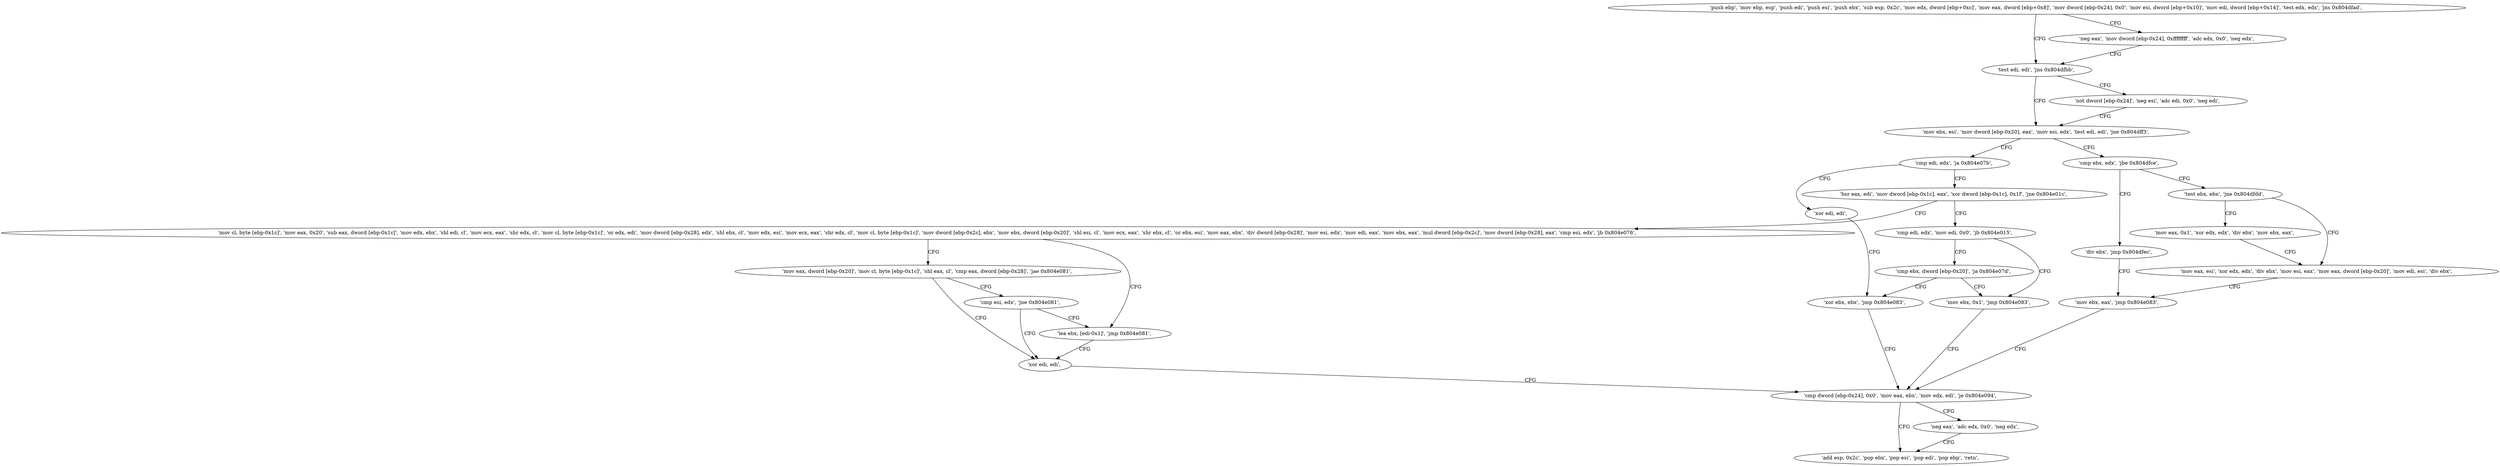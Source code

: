 digraph "func" {
"134537087" [label = "'push ebp', 'mov ebp, esp', 'push edi', 'push esi', 'push ebx', 'sub esp, 0x2c', 'mov edx, dword [ebp+0xc]', 'mov eax, dword [ebp+0x8]', 'mov dword [ebp-0x24], 0x0', 'mov esi, dword [ebp+0x10]', 'mov edi, dword [ebp+0x14]', 'test edx, edx', 'jns 0x804dfad', " ]
"134537133" [label = "'test edi, edi', 'jns 0x804dfbb', " ]
"134537119" [label = "'neg eax', 'mov dword [ebp-0x24], 0xffffffff', 'adc edx, 0x0', 'neg edx', " ]
"134537147" [label = "'mov ebx, esi', 'mov dword [ebp-0x20], eax', 'mov esi, edx', 'test edi, edi', 'jne 0x804dff3', " ]
"134537137" [label = "'not dword [ebp-0x24]', 'neg esi', 'adc edi, 0x0', 'neg edi', " ]
"134537203" [label = "'cmp edi, edx', 'ja 0x804e07b', " ]
"134537158" [label = "'cmp ebx, edx', 'jbe 0x804dfce', " ]
"134537339" [label = "'xor edi, edi', " ]
"134537211" [label = "'bsr eax, edi', 'mov dword [ebp-0x1c], eax', 'xor dword [ebp-0x1c], 0x1f', 'jne 0x804e01c', " ]
"134537166" [label = "'test ebx, ebx', 'jne 0x804dfdd', " ]
"134537162" [label = "'div ebx', 'jmp 0x804dfec', " ]
"134537341" [label = "'xor ebx, ebx', 'jmp 0x804e083', " ]
"134537244" [label = "'mov cl, byte [ebp-0x1c]', 'mov eax, 0x20', 'sub eax, dword [ebp-0x1c]', 'mov edx, ebx', 'shl edi, cl', 'mov ecx, eax', 'shr edx, cl', 'mov cl, byte [ebp-0x1c]', 'or edx, edi', 'mov dword [ebp-0x28], edx', 'shl ebx, cl', 'mov edx, esi', 'mov ecx, eax', 'shr edx, cl', 'mov cl, byte [ebp-0x1c]', 'mov dword [ebp-0x2c], ebx', 'mov ebx, dword [ebp-0x20]', 'shl esi, cl', 'mov ecx, eax', 'shr ebx, cl', 'or ebx, esi', 'mov eax, ebx', 'div dword [ebp-0x28]', 'mov esi, edx', 'mov edi, eax', 'mov ebx, eax', 'mul dword [ebp-0x2c]', 'mov dword [ebp-0x28], eax', 'cmp esi, edx', 'jb 0x804e076', " ]
"134537223" [label = "'cmp edi, edx', 'mov edi, 0x0', 'jb 0x804e015', " ]
"134537181" [label = "'mov eax, esi', 'xor edx, edx', 'div ebx', 'mov esi, eax', 'mov eax, dword [ebp-0x20]', 'mov edi, esi', 'div ebx', " ]
"134537170" [label = "'mov eax, 0x1', 'xor edx, edx', 'div ebx', 'mov ebx, eax', " ]
"134537196" [label = "'mov ebx, eax', 'jmp 0x804e083', " ]
"134537347" [label = "'cmp dword [ebp-0x24], 0x0', 'mov eax, ebx', 'mov edx, edi', 'je 0x804e094', " ]
"134537364" [label = "'add esp, 0x2c', 'pop ebx', 'pop esi', 'pop edi', 'pop ebp', 'retn', " ]
"134537357" [label = "'neg eax', 'adc edx, 0x0', 'neg edx', " ]
"134537334" [label = "'lea ebx, [edi-0x1]', 'jmp 0x804e081', " ]
"134537317" [label = "'mov eax, dword [ebp-0x20]', 'mov cl, byte [ebp-0x1c]', 'shl eax, cl', 'cmp eax, dword [ebp-0x28]', 'jae 0x804e081', " ]
"134537237" [label = "'mov ebx, 0x1', 'jmp 0x804e083', " ]
"134537232" [label = "'cmp ebx, dword [ebp-0x20]', 'ja 0x804e07d', " ]
"134537345" [label = "'xor edi, edi', " ]
"134537330" [label = "'cmp esi, edx', 'jne 0x804e081', " ]
"134537087" -> "134537133" [ label = "CFG" ]
"134537087" -> "134537119" [ label = "CFG" ]
"134537133" -> "134537147" [ label = "CFG" ]
"134537133" -> "134537137" [ label = "CFG" ]
"134537119" -> "134537133" [ label = "CFG" ]
"134537147" -> "134537203" [ label = "CFG" ]
"134537147" -> "134537158" [ label = "CFG" ]
"134537137" -> "134537147" [ label = "CFG" ]
"134537203" -> "134537339" [ label = "CFG" ]
"134537203" -> "134537211" [ label = "CFG" ]
"134537158" -> "134537166" [ label = "CFG" ]
"134537158" -> "134537162" [ label = "CFG" ]
"134537339" -> "134537341" [ label = "CFG" ]
"134537211" -> "134537244" [ label = "CFG" ]
"134537211" -> "134537223" [ label = "CFG" ]
"134537166" -> "134537181" [ label = "CFG" ]
"134537166" -> "134537170" [ label = "CFG" ]
"134537162" -> "134537196" [ label = "CFG" ]
"134537341" -> "134537347" [ label = "CFG" ]
"134537244" -> "134537334" [ label = "CFG" ]
"134537244" -> "134537317" [ label = "CFG" ]
"134537223" -> "134537237" [ label = "CFG" ]
"134537223" -> "134537232" [ label = "CFG" ]
"134537181" -> "134537196" [ label = "CFG" ]
"134537170" -> "134537181" [ label = "CFG" ]
"134537196" -> "134537347" [ label = "CFG" ]
"134537347" -> "134537364" [ label = "CFG" ]
"134537347" -> "134537357" [ label = "CFG" ]
"134537357" -> "134537364" [ label = "CFG" ]
"134537334" -> "134537345" [ label = "CFG" ]
"134537317" -> "134537345" [ label = "CFG" ]
"134537317" -> "134537330" [ label = "CFG" ]
"134537237" -> "134537347" [ label = "CFG" ]
"134537232" -> "134537341" [ label = "CFG" ]
"134537232" -> "134537237" [ label = "CFG" ]
"134537345" -> "134537347" [ label = "CFG" ]
"134537330" -> "134537345" [ label = "CFG" ]
"134537330" -> "134537334" [ label = "CFG" ]
}

